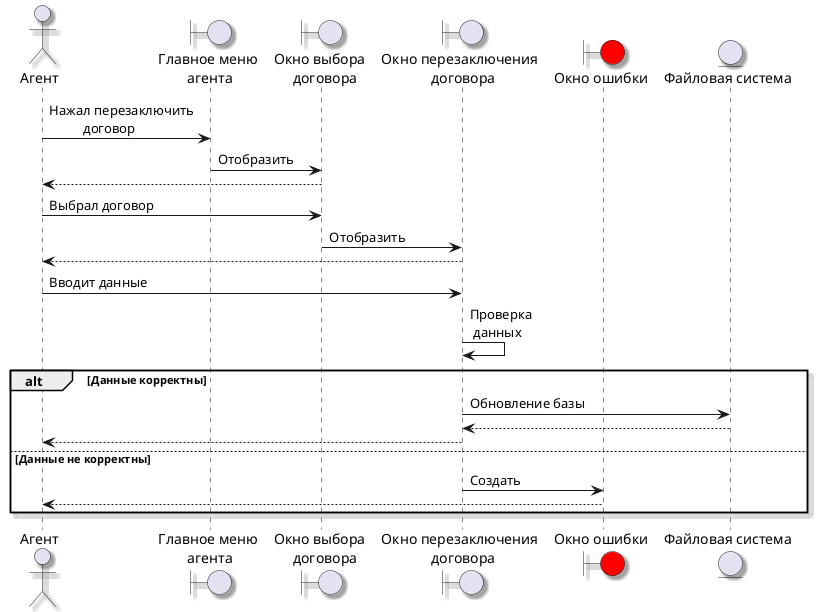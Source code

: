 @startuml
skinparam Shadowing true
actor "Агент" as agent
boundary "Главное меню\n агента" as mainMenuAg
boundary "Окно выбора\n   договора" as contractWindow
boundary "Окно перезаключения\n  договора" as reContractWindow
boundary "Окно ошибки" as errorWindow #Red

entity "Файловая система" as fs

agent -> mainMenuAg : Нажал перезаключить\n\t  договор
mainMenuAg -> contractWindow : Отобразить
contractWindow --> agent
agent -> contractWindow:Выбрал договор
contractWindow -> reContractWindow : Отобразить
reContractWindow --> agent
agent -> reContractWindow : Вводит данные
reContractWindow -> reContractWindow : Проверка\n данных

alt Данные корректны
    reContractWindow -> fs : Обновление базы
    fs --> reContractWindow
    reContractWindow --> agent
else Данные не корректны
    reContractWindow -> errorWindow : Создать
    errorWindow --> agent
end
@enduml